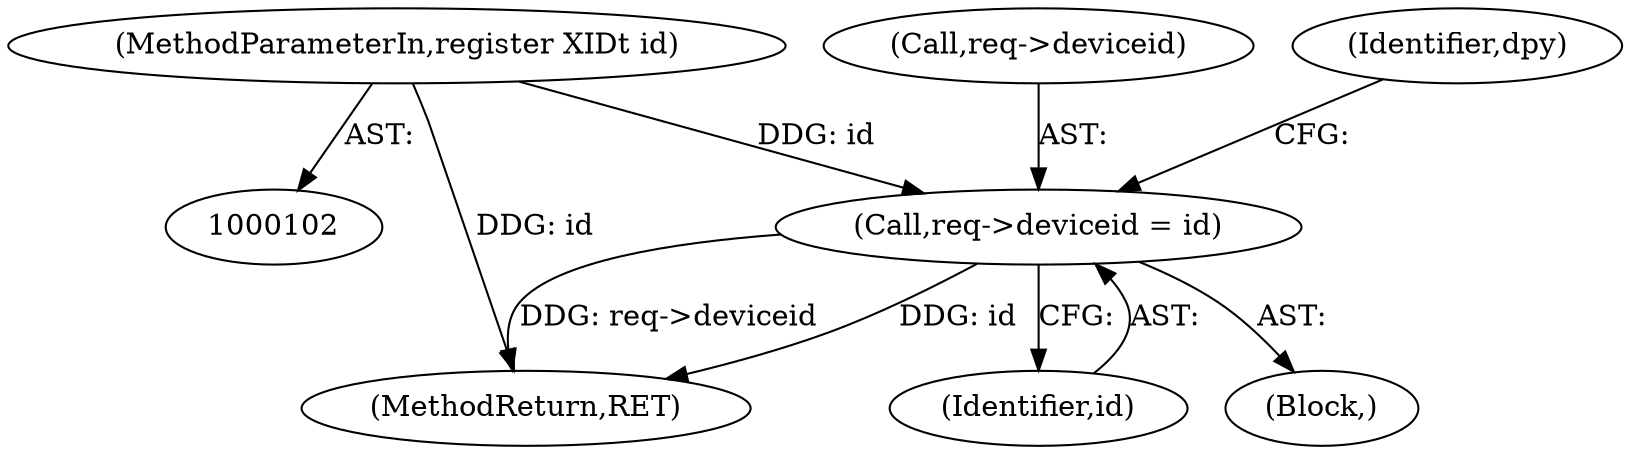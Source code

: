 digraph "0_libXi_19a9cd607de73947fcfb104682f203ffe4e1f4e5_3@pointer" {
"1000144" [label="(Call,req->deviceid = id)"];
"1000104" [label="(MethodParameterIn,register XID\t id)"];
"1000144" [label="(Call,req->deviceid = id)"];
"1000214" [label="(MethodReturn,RET)"];
"1000104" [label="(MethodParameterIn,register XID\t id)"];
"1000148" [label="(Identifier,id)"];
"1000105" [label="(Block,)"];
"1000145" [label="(Call,req->deviceid)"];
"1000152" [label="(Identifier,dpy)"];
"1000144" -> "1000105"  [label="AST: "];
"1000144" -> "1000148"  [label="CFG: "];
"1000145" -> "1000144"  [label="AST: "];
"1000148" -> "1000144"  [label="AST: "];
"1000152" -> "1000144"  [label="CFG: "];
"1000144" -> "1000214"  [label="DDG: id"];
"1000144" -> "1000214"  [label="DDG: req->deviceid"];
"1000104" -> "1000144"  [label="DDG: id"];
"1000104" -> "1000102"  [label="AST: "];
"1000104" -> "1000214"  [label="DDG: id"];
}
